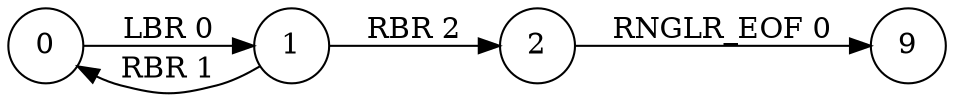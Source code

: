 digraph g
{
rankdir=LR
node [shape=circle]
0 -> 1 [label="LBR 0"]
1 -> 0 [label="RBR 1"]
1 -> 2 [label="RBR 2"]
2 -> 9 [label="RNGLR_EOF 0"]
}